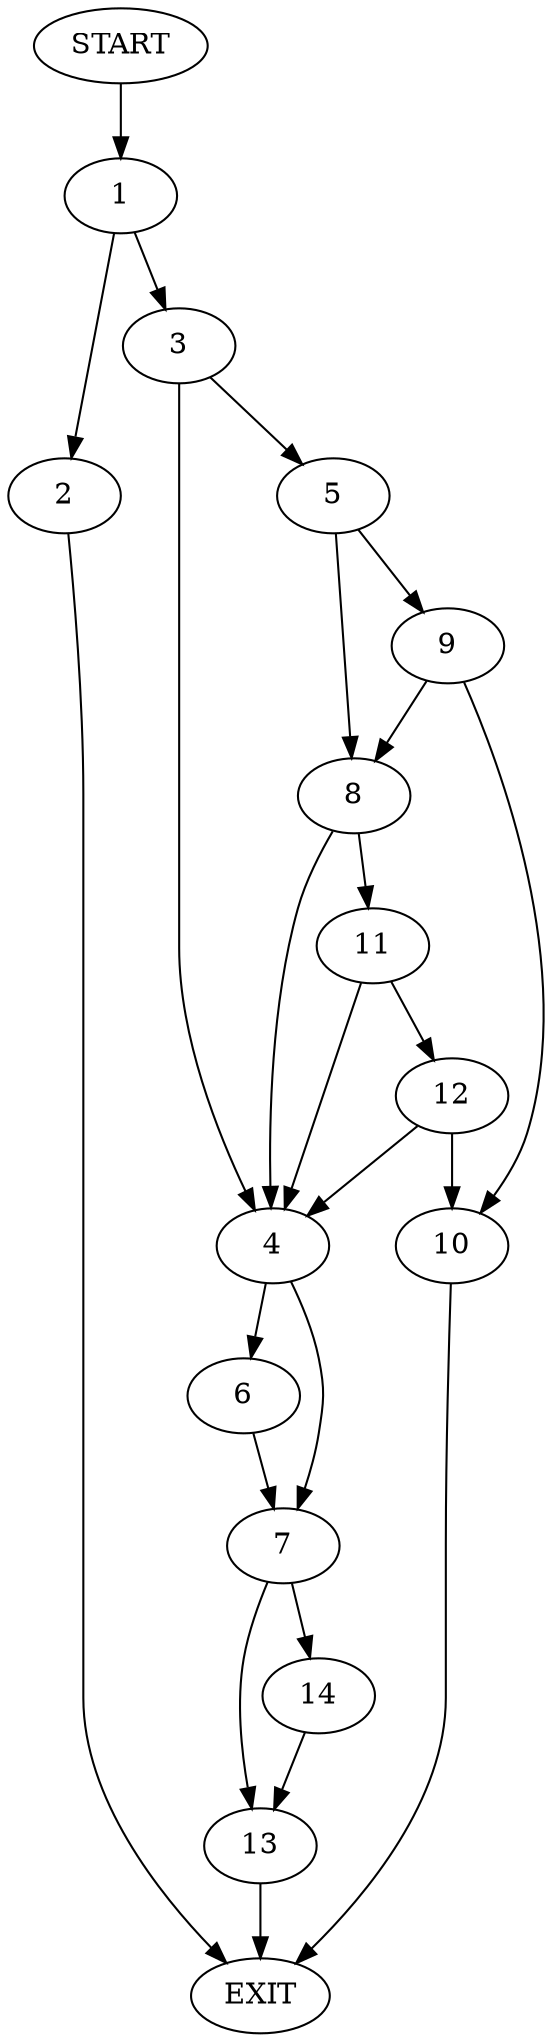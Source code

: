 digraph {
0 [label="START"]
15 [label="EXIT"]
0 -> 1
1 -> 2
1 -> 3
2 -> 15
3 -> 4
3 -> 5
4 -> 6
4 -> 7
5 -> 8
5 -> 9
9 -> 8
9 -> 10
8 -> 4
8 -> 11
10 -> 15
11 -> 12
11 -> 4
12 -> 4
12 -> 10
6 -> 7
7 -> 13
7 -> 14
13 -> 15
14 -> 13
}

